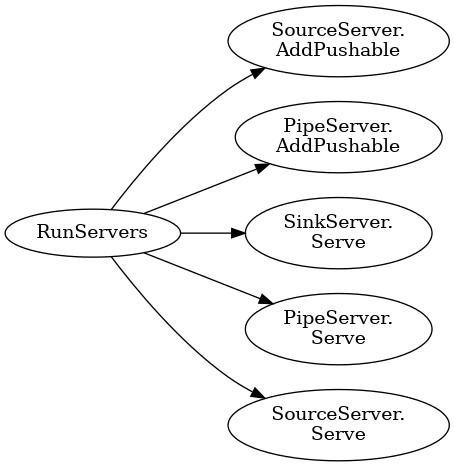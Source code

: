 @startuml
digraph G {
    rankdir=LR
    node [style=rounded];
    RunServers -> "SourceServer.\nAddPushable";
    RunServers -> "PipeServer.\nAddPushable";
    RunServers -> "SinkServer.\nServe";
    RunServers -> "PipeServer.\nServe";
    RunServers -> "SourceServer.\nServe";
}
@enduml